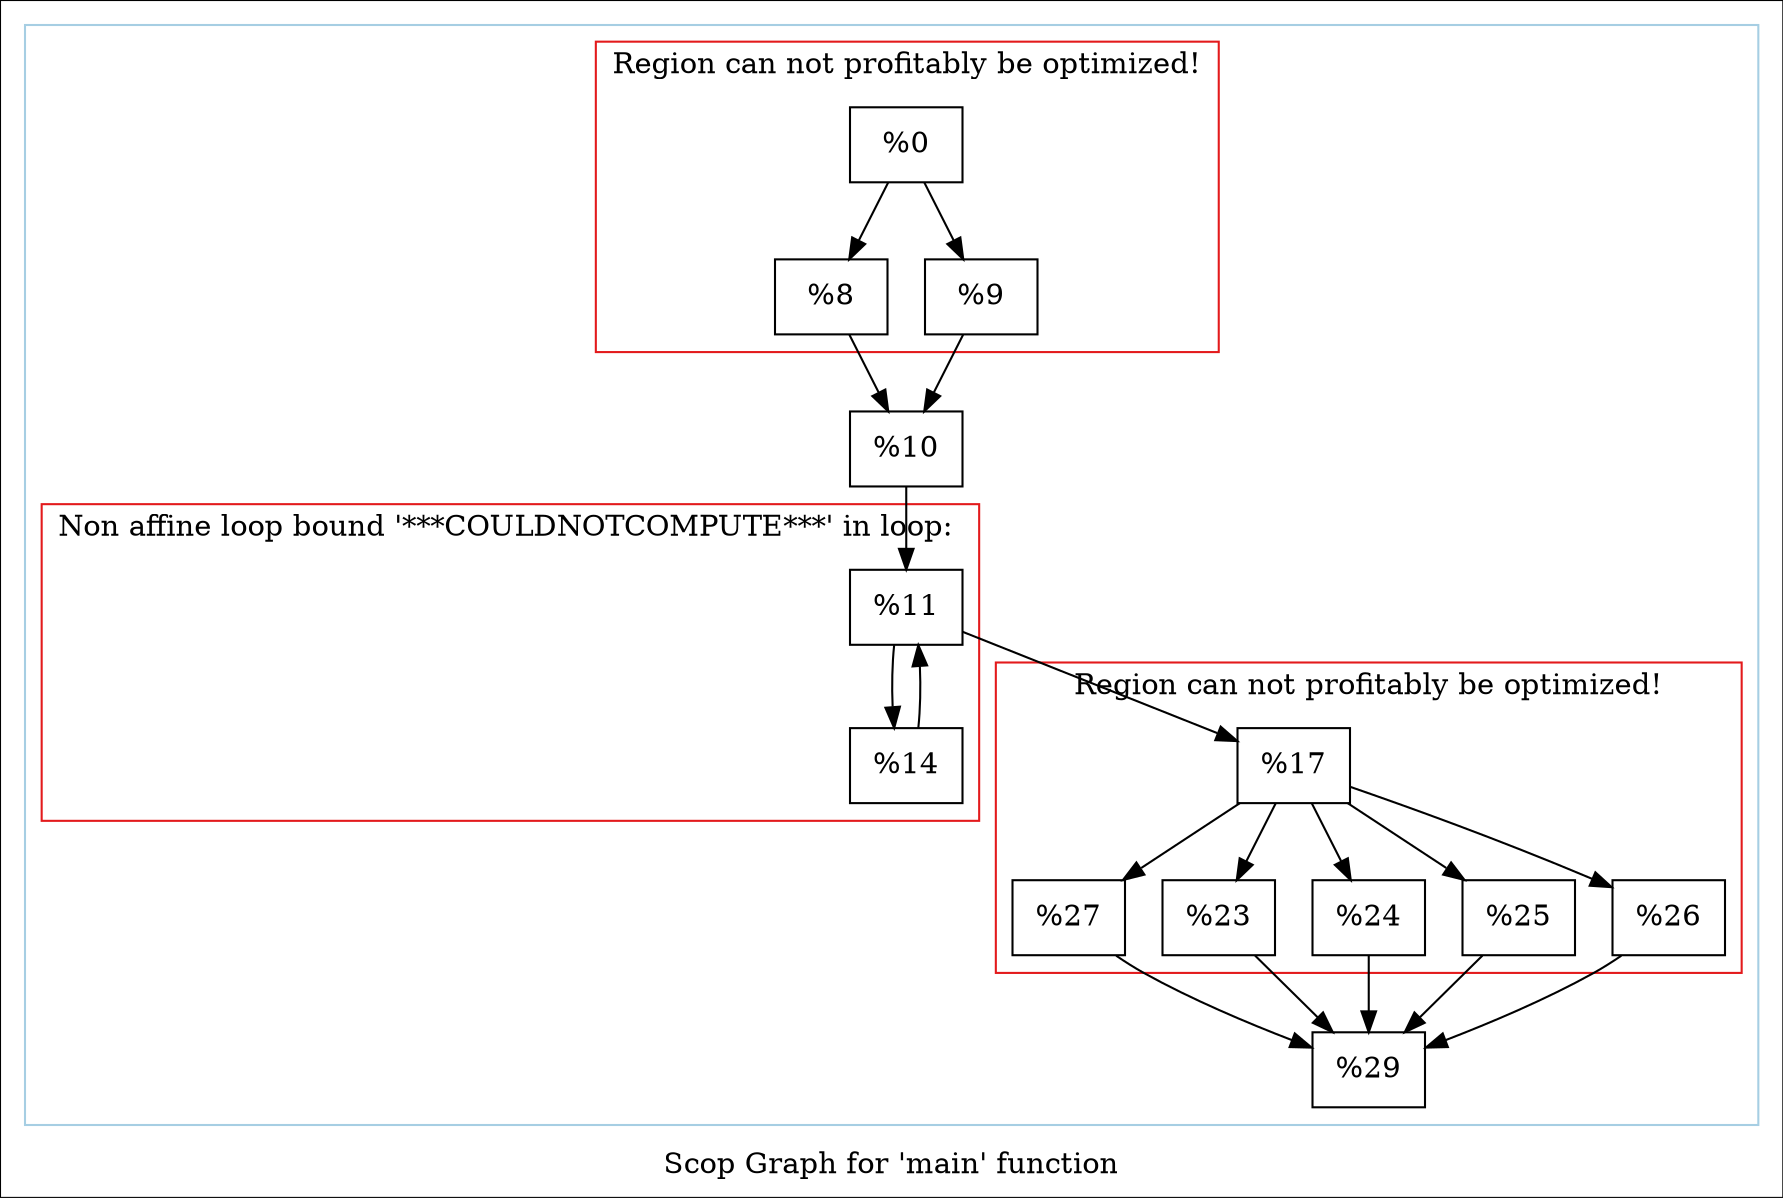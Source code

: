 digraph "Scop Graph for 'main' function" {
	label="Scop Graph for 'main' function";

	Node0xf75ba0 [shape=record,label="{%0}"];
	Node0xf75ba0 -> Node0xf75b80;
	Node0xf75ba0 -> Node0xf83510;
	Node0xf75b80 [shape=record,label="{%8}"];
	Node0xf75b80 -> Node0xf835d0;
	Node0xf835d0 [shape=record,label="{%10}"];
	Node0xf835d0 -> Node0xf836e0;
	Node0xf836e0 [shape=record,label="{%11}"];
	Node0xf836e0 -> Node0xf83740;
	Node0xf836e0 -> Node0xf837a0;
	Node0xf83740 [shape=record,label="{%14}"];
	Node0xf83740 -> Node0xf836e0[constraint=false];
	Node0xf837a0 [shape=record,label="{%17}"];
	Node0xf837a0 -> Node0xf83800;
	Node0xf837a0 -> Node0xf83860;
	Node0xf837a0 -> Node0xf838c0;
	Node0xf837a0 -> Node0xf83920;
	Node0xf837a0 -> Node0xf83980;
	Node0xf83800 [shape=record,label="{%27}"];
	Node0xf83800 -> Node0xf839e0;
	Node0xf839e0 [shape=record,label="{%29}"];
	Node0xf83860 [shape=record,label="{%23}"];
	Node0xf83860 -> Node0xf839e0;
	Node0xf838c0 [shape=record,label="{%24}"];
	Node0xf838c0 -> Node0xf839e0;
	Node0xf83920 [shape=record,label="{%25}"];
	Node0xf83920 -> Node0xf839e0;
	Node0xf83980 [shape=record,label="{%26}"];
	Node0xf83980 -> Node0xf839e0;
	Node0xf83510 [shape=record,label="{%9}"];
	Node0xf83510 -> Node0xf835d0;
	colorscheme = "paired12"
        subgraph cluster_0xf19280 {
          label = "";
          style = solid;
          color = 1
          subgraph cluster_0xf75610 {
            label = "Region can not profitably be optimized!";
            style = solid;
            color = 6
            Node0xf75ba0;
            Node0xf75b80;
            Node0xf83510;
          }
          subgraph cluster_0xf75590 {
            label = "Non affine loop bound '***COULDNOTCOMPUTE***' in loop: ";
            style = solid;
            color = 6
            Node0xf836e0;
            Node0xf83740;
          }
          subgraph cluster_0xf71170 {
            label = "Region can not profitably be optimized!";
            style = solid;
            color = 6
            Node0xf837a0;
            Node0xf83800;
            Node0xf83860;
            Node0xf838c0;
            Node0xf83920;
            Node0xf83980;
          }
          Node0xf835d0;
          Node0xf839e0;
        }
}
